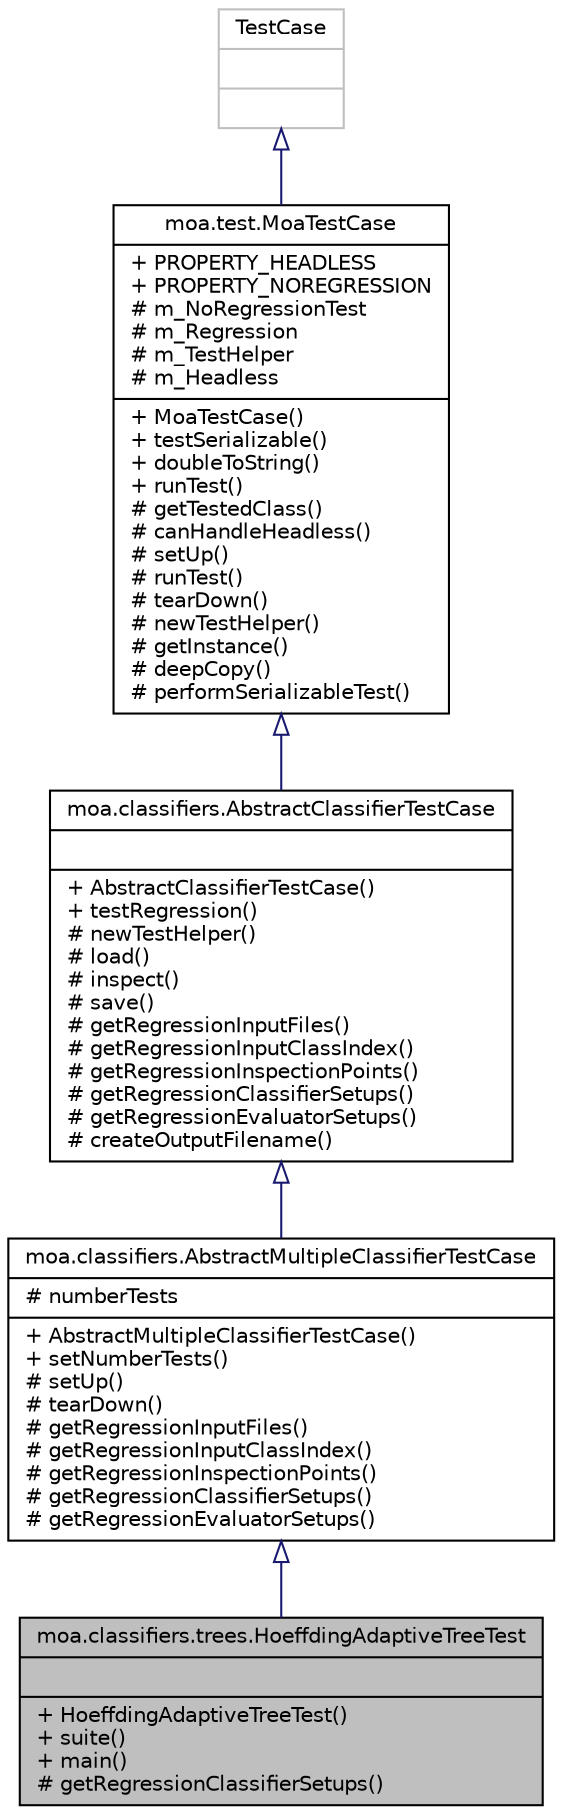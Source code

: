 digraph G
{
  edge [fontname="Helvetica",fontsize="10",labelfontname="Helvetica",labelfontsize="10"];
  node [fontname="Helvetica",fontsize="10",shape=record];
  Node1 [label="{moa.classifiers.trees.HoeffdingAdaptiveTreeTest\n||+ HoeffdingAdaptiveTreeTest()\l+ suite()\l+ main()\l# getRegressionClassifierSetups()\l}",height=0.2,width=0.4,color="black", fillcolor="grey75", style="filled" fontcolor="black"];
  Node2 -> Node1 [dir=back,color="midnightblue",fontsize="10",style="solid",arrowtail="empty",fontname="Helvetica"];
  Node2 [label="{moa.classifiers.AbstractMultipleClassifierTestCase\n|# numberTests\l|+ AbstractMultipleClassifierTestCase()\l+ setNumberTests()\l# setUp()\l# tearDown()\l# getRegressionInputFiles()\l# getRegressionInputClassIndex()\l# getRegressionInspectionPoints()\l# getRegressionClassifierSetups()\l# getRegressionEvaluatorSetups()\l}",height=0.2,width=0.4,color="black", fillcolor="white", style="filled",URL="$classmoa_1_1classifiers_1_1AbstractMultipleClassifierTestCase.html",tooltip="Ancestor that defines a setting to test a classifier several times with different..."];
  Node3 -> Node2 [dir=back,color="midnightblue",fontsize="10",style="solid",arrowtail="empty",fontname="Helvetica"];
  Node3 [label="{moa.classifiers.AbstractClassifierTestCase\n||+ AbstractClassifierTestCase()\l+ testRegression()\l# newTestHelper()\l# load()\l# inspect()\l# save()\l# getRegressionInputFiles()\l# getRegressionInputClassIndex()\l# getRegressionInspectionPoints()\l# getRegressionClassifierSetups()\l# getRegressionEvaluatorSetups()\l# createOutputFilename()\l}",height=0.2,width=0.4,color="black", fillcolor="white", style="filled",URL="$classmoa_1_1classifiers_1_1AbstractClassifierTestCase.html",tooltip="Ancestor for all classifier test cases."];
  Node4 -> Node3 [dir=back,color="midnightblue",fontsize="10",style="solid",arrowtail="empty",fontname="Helvetica"];
  Node4 [label="{moa.test.MoaTestCase\n|+ PROPERTY_HEADLESS\l+ PROPERTY_NOREGRESSION\l# m_NoRegressionTest\l# m_Regression\l# m_TestHelper\l# m_Headless\l|+ MoaTestCase()\l+ testSerializable()\l+ doubleToString()\l+ runTest()\l# getTestedClass()\l# canHandleHeadless()\l# setUp()\l# runTest()\l# tearDown()\l# newTestHelper()\l# getInstance()\l# deepCopy()\l# performSerializableTest()\l}",height=0.2,width=0.4,color="black", fillcolor="white", style="filled",URL="$classmoa_1_1test_1_1MoaTestCase.html",tooltip="Ancestor for all test cases."];
  Node5 -> Node4 [dir=back,color="midnightblue",fontsize="10",style="solid",arrowtail="empty",fontname="Helvetica"];
  Node5 [label="{TestCase\n||}",height=0.2,width=0.4,color="grey75", fillcolor="white", style="filled"];
}

